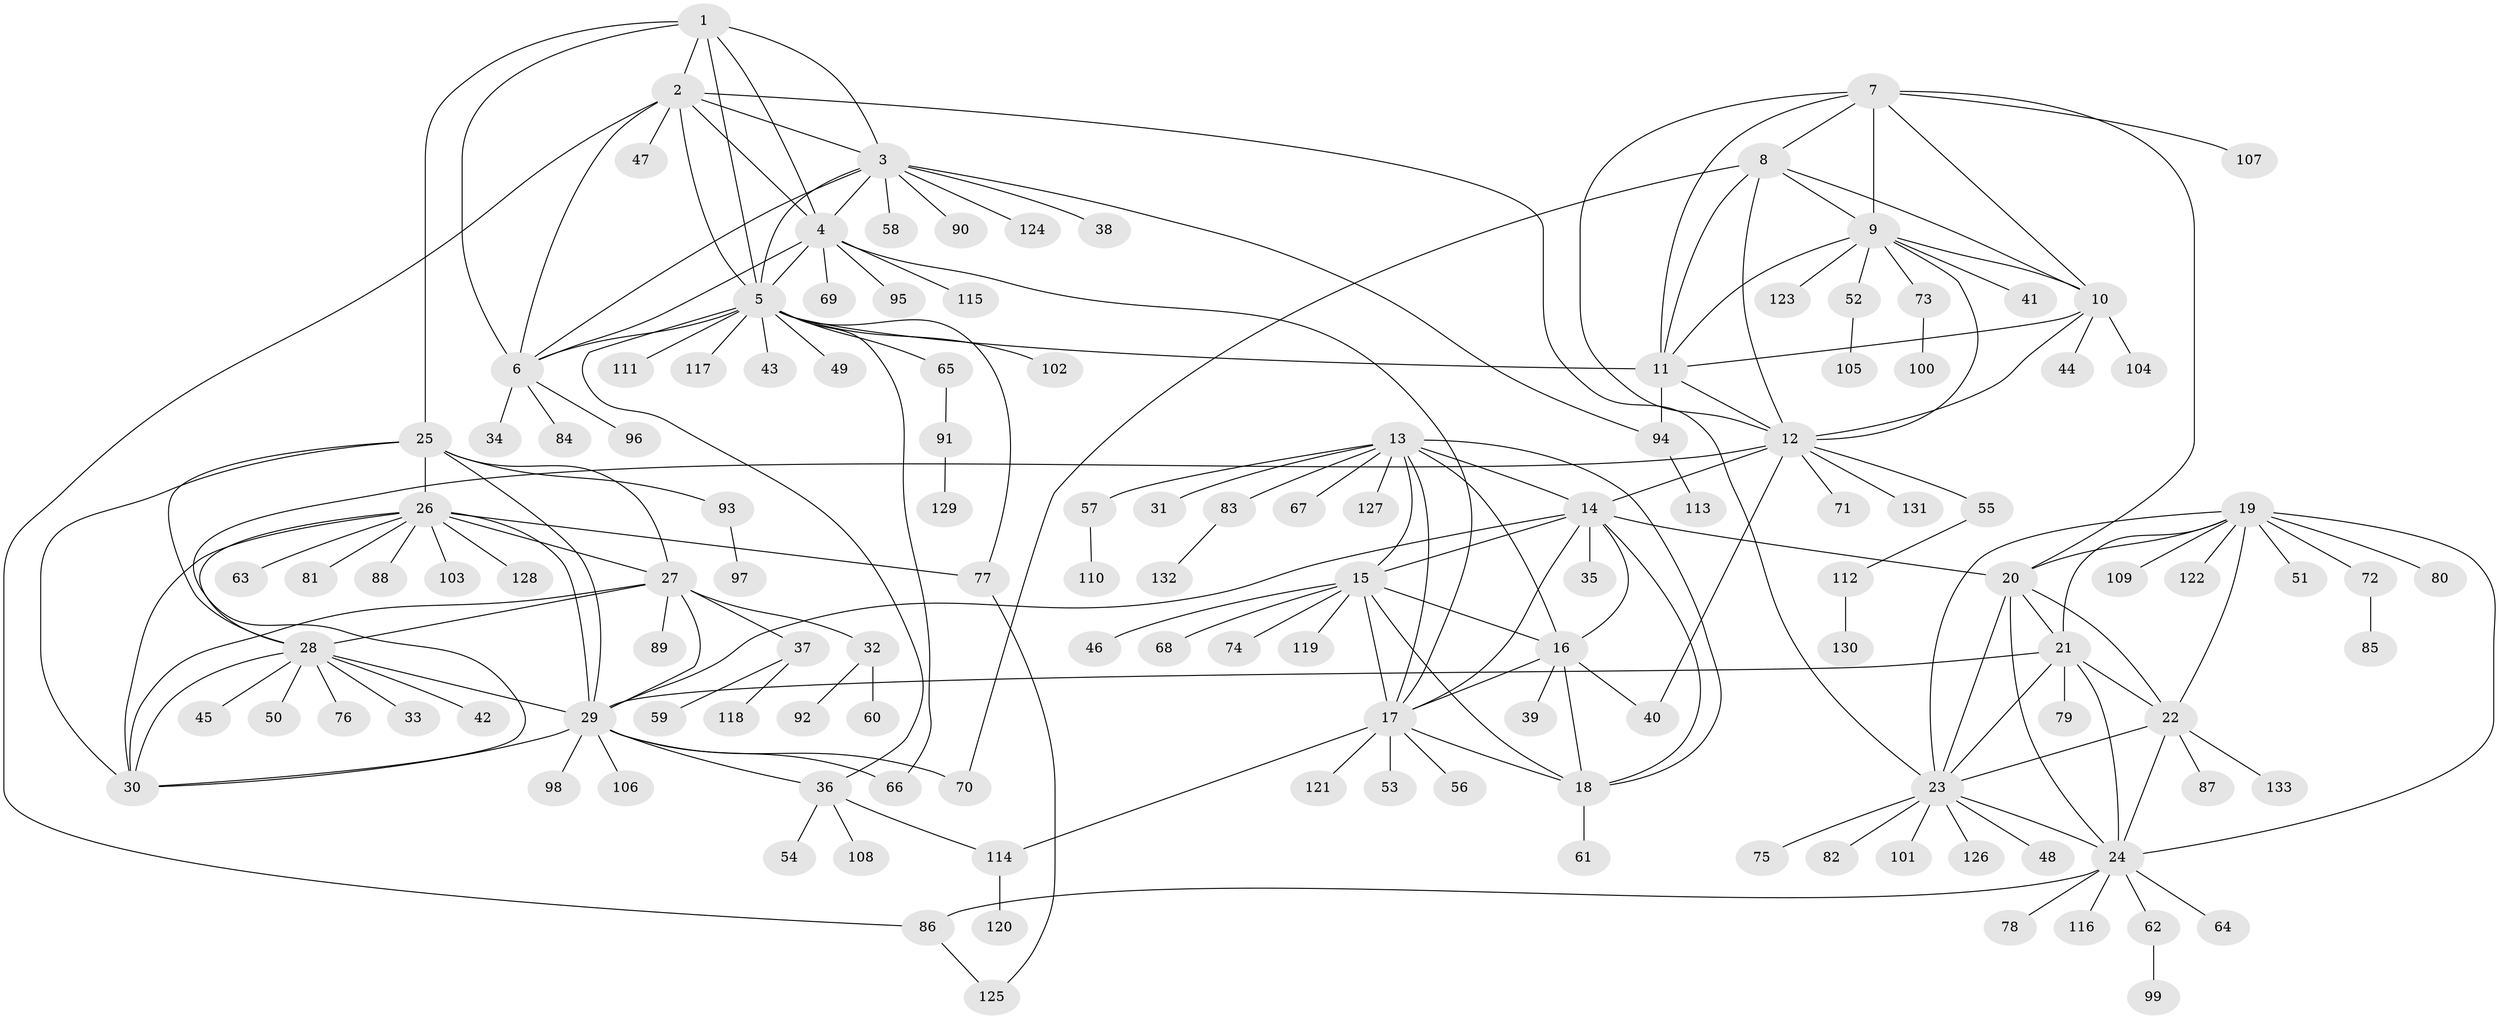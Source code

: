 // coarse degree distribution, {5: 0.028846153846153848, 8: 0.0673076923076923, 7: 0.028846153846153848, 17: 0.019230769230769232, 6: 0.038461538461538464, 10: 0.019230769230769232, 9: 0.038461538461538464, 11: 0.009615384615384616, 1: 0.6346153846153846, 4: 0.009615384615384616, 2: 0.07692307692307693, 3: 0.028846153846153848}
// Generated by graph-tools (version 1.1) at 2025/42/03/06/25 10:42:15]
// undirected, 133 vertices, 197 edges
graph export_dot {
graph [start="1"]
  node [color=gray90,style=filled];
  1;
  2;
  3;
  4;
  5;
  6;
  7;
  8;
  9;
  10;
  11;
  12;
  13;
  14;
  15;
  16;
  17;
  18;
  19;
  20;
  21;
  22;
  23;
  24;
  25;
  26;
  27;
  28;
  29;
  30;
  31;
  32;
  33;
  34;
  35;
  36;
  37;
  38;
  39;
  40;
  41;
  42;
  43;
  44;
  45;
  46;
  47;
  48;
  49;
  50;
  51;
  52;
  53;
  54;
  55;
  56;
  57;
  58;
  59;
  60;
  61;
  62;
  63;
  64;
  65;
  66;
  67;
  68;
  69;
  70;
  71;
  72;
  73;
  74;
  75;
  76;
  77;
  78;
  79;
  80;
  81;
  82;
  83;
  84;
  85;
  86;
  87;
  88;
  89;
  90;
  91;
  92;
  93;
  94;
  95;
  96;
  97;
  98;
  99;
  100;
  101;
  102;
  103;
  104;
  105;
  106;
  107;
  108;
  109;
  110;
  111;
  112;
  113;
  114;
  115;
  116;
  117;
  118;
  119;
  120;
  121;
  122;
  123;
  124;
  125;
  126;
  127;
  128;
  129;
  130;
  131;
  132;
  133;
  1 -- 2;
  1 -- 3;
  1 -- 4;
  1 -- 5;
  1 -- 6;
  1 -- 25;
  2 -- 3;
  2 -- 4;
  2 -- 5;
  2 -- 6;
  2 -- 23;
  2 -- 47;
  2 -- 86;
  3 -- 4;
  3 -- 5;
  3 -- 6;
  3 -- 38;
  3 -- 58;
  3 -- 90;
  3 -- 94;
  3 -- 124;
  4 -- 5;
  4 -- 6;
  4 -- 17;
  4 -- 69;
  4 -- 95;
  4 -- 115;
  5 -- 6;
  5 -- 11;
  5 -- 36;
  5 -- 43;
  5 -- 49;
  5 -- 65;
  5 -- 66;
  5 -- 77;
  5 -- 102;
  5 -- 111;
  5 -- 117;
  6 -- 34;
  6 -- 84;
  6 -- 96;
  7 -- 8;
  7 -- 9;
  7 -- 10;
  7 -- 11;
  7 -- 12;
  7 -- 20;
  7 -- 107;
  8 -- 9;
  8 -- 10;
  8 -- 11;
  8 -- 12;
  8 -- 70;
  9 -- 10;
  9 -- 11;
  9 -- 12;
  9 -- 41;
  9 -- 52;
  9 -- 73;
  9 -- 123;
  10 -- 11;
  10 -- 12;
  10 -- 44;
  10 -- 104;
  11 -- 12;
  11 -- 94;
  12 -- 14;
  12 -- 30;
  12 -- 40;
  12 -- 55;
  12 -- 71;
  12 -- 131;
  13 -- 14;
  13 -- 15;
  13 -- 16;
  13 -- 17;
  13 -- 18;
  13 -- 31;
  13 -- 57;
  13 -- 67;
  13 -- 83;
  13 -- 127;
  14 -- 15;
  14 -- 16;
  14 -- 17;
  14 -- 18;
  14 -- 20;
  14 -- 29;
  14 -- 35;
  15 -- 16;
  15 -- 17;
  15 -- 18;
  15 -- 46;
  15 -- 68;
  15 -- 74;
  15 -- 119;
  16 -- 17;
  16 -- 18;
  16 -- 39;
  16 -- 40;
  17 -- 18;
  17 -- 53;
  17 -- 56;
  17 -- 114;
  17 -- 121;
  18 -- 61;
  19 -- 20;
  19 -- 21;
  19 -- 22;
  19 -- 23;
  19 -- 24;
  19 -- 51;
  19 -- 72;
  19 -- 80;
  19 -- 109;
  19 -- 122;
  20 -- 21;
  20 -- 22;
  20 -- 23;
  20 -- 24;
  21 -- 22;
  21 -- 23;
  21 -- 24;
  21 -- 29;
  21 -- 79;
  22 -- 23;
  22 -- 24;
  22 -- 87;
  22 -- 133;
  23 -- 24;
  23 -- 48;
  23 -- 75;
  23 -- 82;
  23 -- 101;
  23 -- 126;
  24 -- 62;
  24 -- 64;
  24 -- 78;
  24 -- 86;
  24 -- 116;
  25 -- 26;
  25 -- 27;
  25 -- 28;
  25 -- 29;
  25 -- 30;
  25 -- 93;
  26 -- 27;
  26 -- 28;
  26 -- 29;
  26 -- 30;
  26 -- 63;
  26 -- 77;
  26 -- 81;
  26 -- 88;
  26 -- 103;
  26 -- 128;
  27 -- 28;
  27 -- 29;
  27 -- 30;
  27 -- 32;
  27 -- 37;
  27 -- 89;
  28 -- 29;
  28 -- 30;
  28 -- 33;
  28 -- 42;
  28 -- 45;
  28 -- 50;
  28 -- 76;
  29 -- 30;
  29 -- 36;
  29 -- 66;
  29 -- 70;
  29 -- 98;
  29 -- 106;
  32 -- 60;
  32 -- 92;
  36 -- 54;
  36 -- 108;
  36 -- 114;
  37 -- 59;
  37 -- 118;
  52 -- 105;
  55 -- 112;
  57 -- 110;
  62 -- 99;
  65 -- 91;
  72 -- 85;
  73 -- 100;
  77 -- 125;
  83 -- 132;
  86 -- 125;
  91 -- 129;
  93 -- 97;
  94 -- 113;
  112 -- 130;
  114 -- 120;
}
